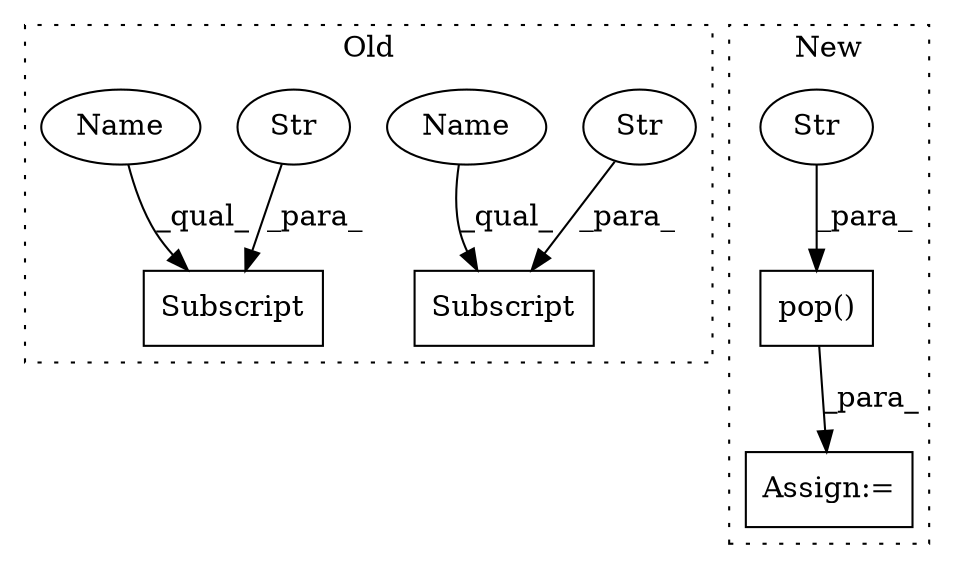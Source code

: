 digraph G {
subgraph cluster0 {
1 [label="Subscript" a="63" s="8598,0" l="22,0" shape="box"];
4 [label="Str" a="66" s="8608" l="11" shape="ellipse"];
6 [label="Subscript" a="63" s="8990,0" l="17,0" shape="box"];
7 [label="Str" a="66" s="9000" l="6" shape="ellipse"];
8 [label="Name" a="87" s="8990" l="9" shape="ellipse"];
9 [label="Name" a="87" s="8598" l="9" shape="ellipse"];
label = "Old";
style="dotted";
}
subgraph cluster1 {
2 [label="pop()" a="75" s="8646,8666" l="14,1" shape="box"];
3 [label="Str" a="66" s="8660" l="6" shape="ellipse"];
5 [label="Assign:=" a="68" s="8643" l="3" shape="box"];
label = "New";
style="dotted";
}
2 -> 5 [label="_para_"];
3 -> 2 [label="_para_"];
4 -> 1 [label="_para_"];
7 -> 6 [label="_para_"];
8 -> 6 [label="_qual_"];
9 -> 1 [label="_qual_"];
}